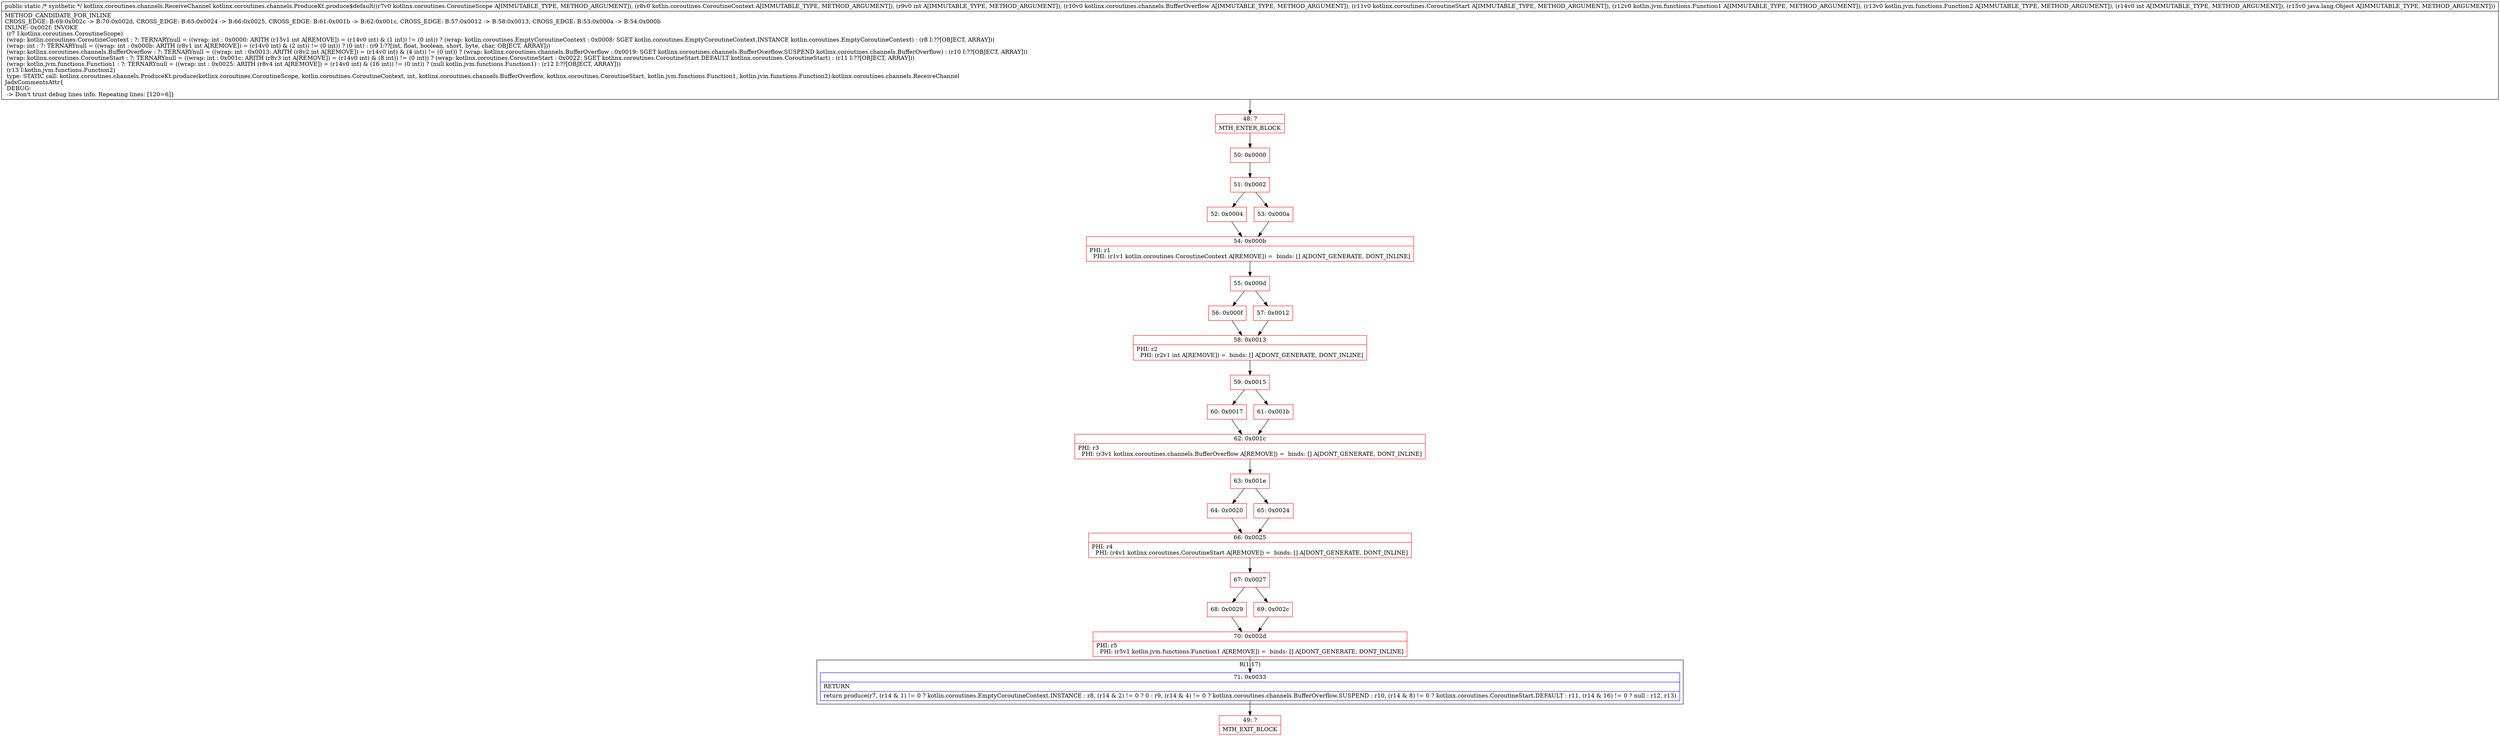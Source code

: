 digraph "CFG forkotlinx.coroutines.channels.ProduceKt.produce$default(Lkotlinx\/coroutines\/CoroutineScope;Lkotlin\/coroutines\/CoroutineContext;ILkotlinx\/coroutines\/channels\/BufferOverflow;Lkotlinx\/coroutines\/CoroutineStart;Lkotlin\/jvm\/functions\/Function1;Lkotlin\/jvm\/functions\/Function2;ILjava\/lang\/Object;)Lkotlinx\/coroutines\/channels\/ReceiveChannel;" {
subgraph cluster_Region_1384851150 {
label = "R(1:17)";
node [shape=record,color=blue];
Node_71 [shape=record,label="{71\:\ 0x0033|RETURN\l|return produce(r7, (r14 & 1) != 0 ? kotlin.coroutines.EmptyCoroutineContext.INSTANCE : r8, (r14 & 2) != 0 ? 0 : r9, (r14 & 4) != 0 ? kotlinx.coroutines.channels.BufferOverflow.SUSPEND : r10, (r14 & 8) != 0 ? kotlinx.coroutines.CoroutineStart.DEFAULT : r11, (r14 & 16) != 0 ? null : r12, r13)\l}"];
}
Node_48 [shape=record,color=red,label="{48\:\ ?|MTH_ENTER_BLOCK\l}"];
Node_50 [shape=record,color=red,label="{50\:\ 0x0000}"];
Node_51 [shape=record,color=red,label="{51\:\ 0x0002}"];
Node_52 [shape=record,color=red,label="{52\:\ 0x0004}"];
Node_54 [shape=record,color=red,label="{54\:\ 0x000b|PHI: r1 \l  PHI: (r1v1 kotlin.coroutines.CoroutineContext A[REMOVE]) =  binds: [] A[DONT_GENERATE, DONT_INLINE]\l}"];
Node_55 [shape=record,color=red,label="{55\:\ 0x000d}"];
Node_56 [shape=record,color=red,label="{56\:\ 0x000f}"];
Node_58 [shape=record,color=red,label="{58\:\ 0x0013|PHI: r2 \l  PHI: (r2v1 int A[REMOVE]) =  binds: [] A[DONT_GENERATE, DONT_INLINE]\l}"];
Node_59 [shape=record,color=red,label="{59\:\ 0x0015}"];
Node_60 [shape=record,color=red,label="{60\:\ 0x0017}"];
Node_62 [shape=record,color=red,label="{62\:\ 0x001c|PHI: r3 \l  PHI: (r3v1 kotlinx.coroutines.channels.BufferOverflow A[REMOVE]) =  binds: [] A[DONT_GENERATE, DONT_INLINE]\l}"];
Node_63 [shape=record,color=red,label="{63\:\ 0x001e}"];
Node_64 [shape=record,color=red,label="{64\:\ 0x0020}"];
Node_66 [shape=record,color=red,label="{66\:\ 0x0025|PHI: r4 \l  PHI: (r4v1 kotlinx.coroutines.CoroutineStart A[REMOVE]) =  binds: [] A[DONT_GENERATE, DONT_INLINE]\l}"];
Node_67 [shape=record,color=red,label="{67\:\ 0x0027}"];
Node_68 [shape=record,color=red,label="{68\:\ 0x0029}"];
Node_70 [shape=record,color=red,label="{70\:\ 0x002d|PHI: r5 \l  PHI: (r5v1 kotlin.jvm.functions.Function1 A[REMOVE]) =  binds: [] A[DONT_GENERATE, DONT_INLINE]\l}"];
Node_49 [shape=record,color=red,label="{49\:\ ?|MTH_EXIT_BLOCK\l}"];
Node_69 [shape=record,color=red,label="{69\:\ 0x002c}"];
Node_65 [shape=record,color=red,label="{65\:\ 0x0024}"];
Node_61 [shape=record,color=red,label="{61\:\ 0x001b}"];
Node_57 [shape=record,color=red,label="{57\:\ 0x0012}"];
Node_53 [shape=record,color=red,label="{53\:\ 0x000a}"];
MethodNode[shape=record,label="{public static \/* synthetic *\/ kotlinx.coroutines.channels.ReceiveChannel kotlinx.coroutines.channels.ProduceKt.produce$default((r7v0 kotlinx.coroutines.CoroutineScope A[IMMUTABLE_TYPE, METHOD_ARGUMENT]), (r8v0 kotlin.coroutines.CoroutineContext A[IMMUTABLE_TYPE, METHOD_ARGUMENT]), (r9v0 int A[IMMUTABLE_TYPE, METHOD_ARGUMENT]), (r10v0 kotlinx.coroutines.channels.BufferOverflow A[IMMUTABLE_TYPE, METHOD_ARGUMENT]), (r11v0 kotlinx.coroutines.CoroutineStart A[IMMUTABLE_TYPE, METHOD_ARGUMENT]), (r12v0 kotlin.jvm.functions.Function1 A[IMMUTABLE_TYPE, METHOD_ARGUMENT]), (r13v0 kotlin.jvm.functions.Function2 A[IMMUTABLE_TYPE, METHOD_ARGUMENT]), (r14v0 int A[IMMUTABLE_TYPE, METHOD_ARGUMENT]), (r15v0 java.lang.Object A[IMMUTABLE_TYPE, METHOD_ARGUMENT]))  | METHOD_CANDIDATE_FOR_INLINE\lCROSS_EDGE: B:69:0x002c \-\> B:70:0x002d, CROSS_EDGE: B:65:0x0024 \-\> B:66:0x0025, CROSS_EDGE: B:61:0x001b \-\> B:62:0x001c, CROSS_EDGE: B:57:0x0012 \-\> B:58:0x0013, CROSS_EDGE: B:53:0x000a \-\> B:54:0x000b\lINLINE: 0x002f: INVOKE  \l  (r7 I:kotlinx.coroutines.CoroutineScope)\l  (wrap: kotlin.coroutines.CoroutineContext : ?: TERNARYnull = ((wrap: int : 0x0000: ARITH  (r15v1 int A[REMOVE]) = (r14v0 int) & (1 int)) != (0 int)) ? (wrap: kotlin.coroutines.EmptyCoroutineContext : 0x0008: SGET   kotlin.coroutines.EmptyCoroutineContext.INSTANCE kotlin.coroutines.EmptyCoroutineContext) : (r8 I:??[OBJECT, ARRAY]))\l  (wrap: int : ?: TERNARYnull = ((wrap: int : 0x000b: ARITH  (r8v1 int A[REMOVE]) = (r14v0 int) & (2 int)) != (0 int)) ? (0 int) : (r9 I:??[int, float, boolean, short, byte, char, OBJECT, ARRAY]))\l  (wrap: kotlinx.coroutines.channels.BufferOverflow : ?: TERNARYnull = ((wrap: int : 0x0013: ARITH  (r8v2 int A[REMOVE]) = (r14v0 int) & (4 int)) != (0 int)) ? (wrap: kotlinx.coroutines.channels.BufferOverflow : 0x0019: SGET   kotlinx.coroutines.channels.BufferOverflow.SUSPEND kotlinx.coroutines.channels.BufferOverflow) : (r10 I:??[OBJECT, ARRAY]))\l  (wrap: kotlinx.coroutines.CoroutineStart : ?: TERNARYnull = ((wrap: int : 0x001c: ARITH  (r8v3 int A[REMOVE]) = (r14v0 int) & (8 int)) != (0 int)) ? (wrap: kotlinx.coroutines.CoroutineStart : 0x0022: SGET   kotlinx.coroutines.CoroutineStart.DEFAULT kotlinx.coroutines.CoroutineStart) : (r11 I:??[OBJECT, ARRAY]))\l  (wrap: kotlin.jvm.functions.Function1 : ?: TERNARYnull = ((wrap: int : 0x0025: ARITH  (r8v4 int A[REMOVE]) = (r14v0 int) & (16 int)) != (0 int)) ? (null kotlin.jvm.functions.Function1) : (r12 I:??[OBJECT, ARRAY]))\l  (r13 I:kotlin.jvm.functions.Function2)\l type: STATIC call: kotlinx.coroutines.channels.ProduceKt.produce(kotlinx.coroutines.CoroutineScope, kotlin.coroutines.CoroutineContext, int, kotlinx.coroutines.channels.BufferOverflow, kotlinx.coroutines.CoroutineStart, kotlin.jvm.functions.Function1, kotlin.jvm.functions.Function2):kotlinx.coroutines.channels.ReceiveChannel\lJadxCommentsAttr\{\l DEBUG: \l \-\> Don't trust debug lines info. Repeating lines: [120=6]\}\l}"];
MethodNode -> Node_48;Node_71 -> Node_49;
Node_48 -> Node_50;
Node_50 -> Node_51;
Node_51 -> Node_52;
Node_51 -> Node_53;
Node_52 -> Node_54;
Node_54 -> Node_55;
Node_55 -> Node_56;
Node_55 -> Node_57;
Node_56 -> Node_58;
Node_58 -> Node_59;
Node_59 -> Node_60;
Node_59 -> Node_61;
Node_60 -> Node_62;
Node_62 -> Node_63;
Node_63 -> Node_64;
Node_63 -> Node_65;
Node_64 -> Node_66;
Node_66 -> Node_67;
Node_67 -> Node_68;
Node_67 -> Node_69;
Node_68 -> Node_70;
Node_70 -> Node_71;
Node_69 -> Node_70;
Node_65 -> Node_66;
Node_61 -> Node_62;
Node_57 -> Node_58;
Node_53 -> Node_54;
}

